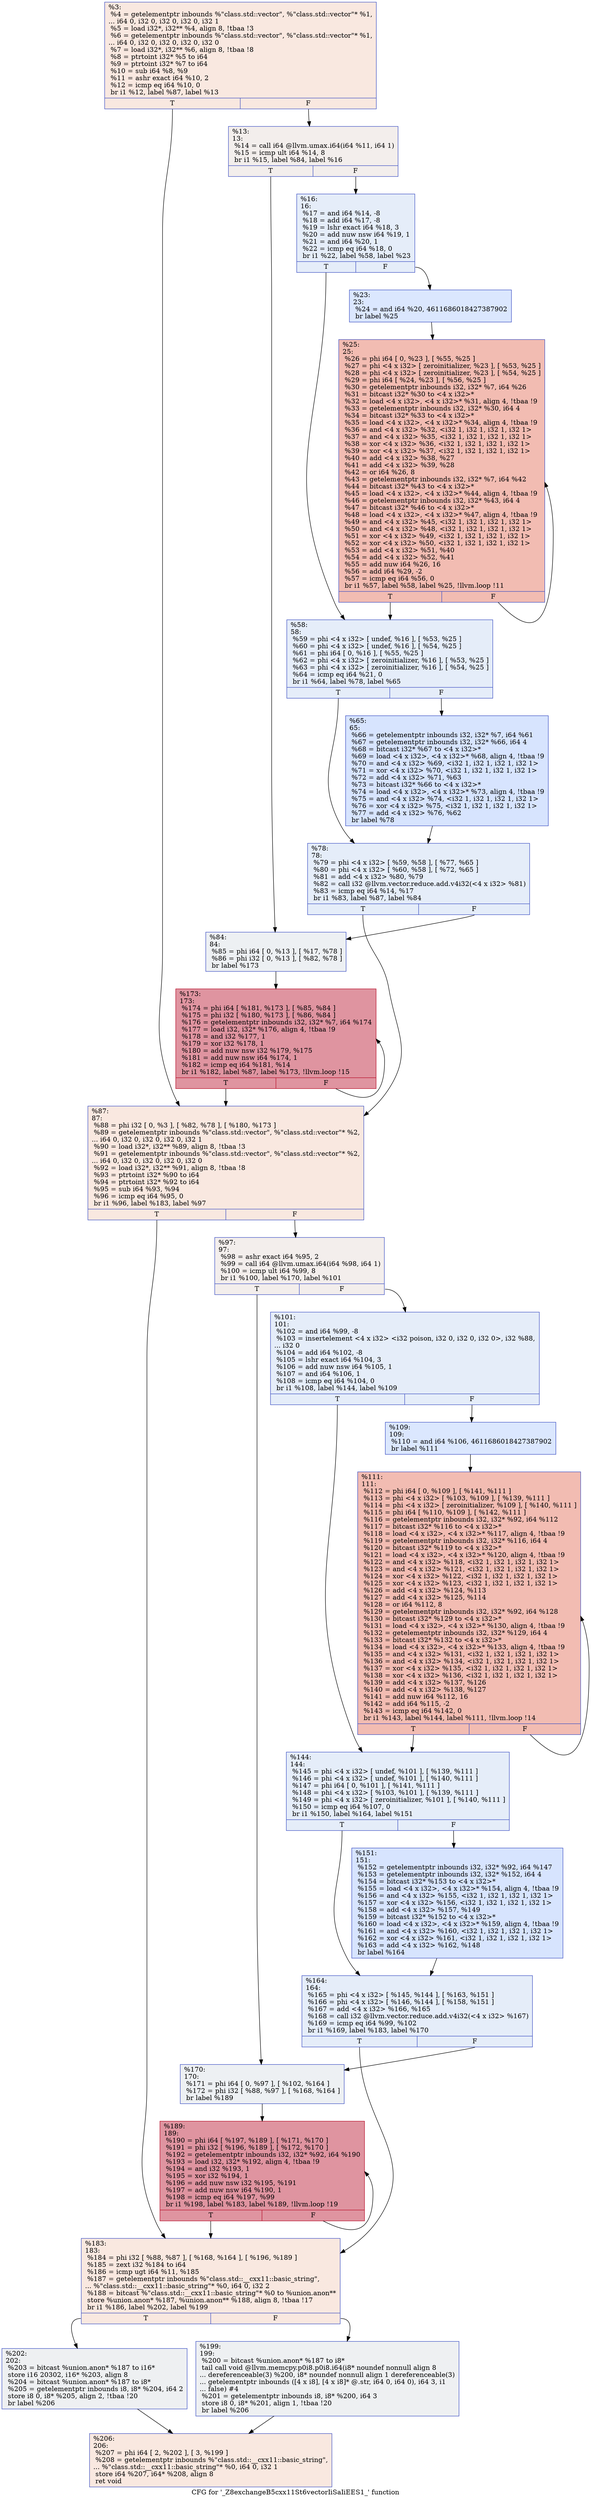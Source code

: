 digraph "CFG for '_Z8exchangeB5cxx11St6vectorIiSaIiEES1_' function" {
	label="CFG for '_Z8exchangeB5cxx11St6vectorIiSaIiEES1_' function";

	Node0x55813328cce0 [shape=record,color="#3d50c3ff", style=filled, fillcolor="#f1ccb870",label="{%3:\l  %4 = getelementptr inbounds %\"class.std::vector\", %\"class.std::vector\"* %1,\l... i64 0, i32 0, i32 0, i32 0, i32 1\l  %5 = load i32*, i32** %4, align 8, !tbaa !3\l  %6 = getelementptr inbounds %\"class.std::vector\", %\"class.std::vector\"* %1,\l... i64 0, i32 0, i32 0, i32 0, i32 0\l  %7 = load i32*, i32** %6, align 8, !tbaa !8\l  %8 = ptrtoint i32* %5 to i64\l  %9 = ptrtoint i32* %7 to i64\l  %10 = sub i64 %8, %9\l  %11 = ashr exact i64 %10, 2\l  %12 = icmp eq i64 %10, 0\l  br i1 %12, label %87, label %13\l|{<s0>T|<s1>F}}"];
	Node0x55813328cce0:s0 -> Node0x55813328d500;
	Node0x55813328cce0:s1 -> Node0x55813328e680;
	Node0x55813328e680 [shape=record,color="#3d50c3ff", style=filled, fillcolor="#e3d9d370",label="{%13:\l13:                                               \l  %14 = call i64 @llvm.umax.i64(i64 %11, i64 1)\l  %15 = icmp ult i64 %14, 8\l  br i1 %15, label %84, label %16\l|{<s0>T|<s1>F}}"];
	Node0x55813328e680:s0 -> Node0x55813328eb20;
	Node0x55813328e680:s1 -> Node0x55813328eb70;
	Node0x55813328eb70 [shape=record,color="#3d50c3ff", style=filled, fillcolor="#c5d6f270",label="{%16:\l16:                                               \l  %17 = and i64 %14, -8\l  %18 = add i64 %17, -8\l  %19 = lshr exact i64 %18, 3\l  %20 = add nuw nsw i64 %19, 1\l  %21 = and i64 %20, 1\l  %22 = icmp eq i64 %18, 0\l  br i1 %22, label %58, label %23\l|{<s0>T|<s1>F}}"];
	Node0x55813328eb70:s0 -> Node0x55813328efe0;
	Node0x55813328eb70:s1 -> Node0x55813328f030;
	Node0x55813328f030 [shape=record,color="#3d50c3ff", style=filled, fillcolor="#aec9fc70",label="{%23:\l23:                                               \l  %24 = and i64 %20, 4611686018427387902\l  br label %25\l}"];
	Node0x55813328f030 -> Node0x55813328f230;
	Node0x55813328f230 [shape=record,color="#3d50c3ff", style=filled, fillcolor="#e1675170",label="{%25:\l25:                                               \l  %26 = phi i64 [ 0, %23 ], [ %55, %25 ]\l  %27 = phi \<4 x i32\> [ zeroinitializer, %23 ], [ %53, %25 ]\l  %28 = phi \<4 x i32\> [ zeroinitializer, %23 ], [ %54, %25 ]\l  %29 = phi i64 [ %24, %23 ], [ %56, %25 ]\l  %30 = getelementptr inbounds i32, i32* %7, i64 %26\l  %31 = bitcast i32* %30 to \<4 x i32\>*\l  %32 = load \<4 x i32\>, \<4 x i32\>* %31, align 4, !tbaa !9\l  %33 = getelementptr inbounds i32, i32* %30, i64 4\l  %34 = bitcast i32* %33 to \<4 x i32\>*\l  %35 = load \<4 x i32\>, \<4 x i32\>* %34, align 4, !tbaa !9\l  %36 = and \<4 x i32\> %32, \<i32 1, i32 1, i32 1, i32 1\>\l  %37 = and \<4 x i32\> %35, \<i32 1, i32 1, i32 1, i32 1\>\l  %38 = xor \<4 x i32\> %36, \<i32 1, i32 1, i32 1, i32 1\>\l  %39 = xor \<4 x i32\> %37, \<i32 1, i32 1, i32 1, i32 1\>\l  %40 = add \<4 x i32\> %38, %27\l  %41 = add \<4 x i32\> %39, %28\l  %42 = or i64 %26, 8\l  %43 = getelementptr inbounds i32, i32* %7, i64 %42\l  %44 = bitcast i32* %43 to \<4 x i32\>*\l  %45 = load \<4 x i32\>, \<4 x i32\>* %44, align 4, !tbaa !9\l  %46 = getelementptr inbounds i32, i32* %43, i64 4\l  %47 = bitcast i32* %46 to \<4 x i32\>*\l  %48 = load \<4 x i32\>, \<4 x i32\>* %47, align 4, !tbaa !9\l  %49 = and \<4 x i32\> %45, \<i32 1, i32 1, i32 1, i32 1\>\l  %50 = and \<4 x i32\> %48, \<i32 1, i32 1, i32 1, i32 1\>\l  %51 = xor \<4 x i32\> %49, \<i32 1, i32 1, i32 1, i32 1\>\l  %52 = xor \<4 x i32\> %50, \<i32 1, i32 1, i32 1, i32 1\>\l  %53 = add \<4 x i32\> %51, %40\l  %54 = add \<4 x i32\> %52, %41\l  %55 = add nuw i64 %26, 16\l  %56 = add i64 %29, -2\l  %57 = icmp eq i64 %56, 0\l  br i1 %57, label %58, label %25, !llvm.loop !11\l|{<s0>T|<s1>F}}"];
	Node0x55813328f230:s0 -> Node0x55813328efe0;
	Node0x55813328f230:s1 -> Node0x55813328f230;
	Node0x55813328efe0 [shape=record,color="#3d50c3ff", style=filled, fillcolor="#c5d6f270",label="{%58:\l58:                                               \l  %59 = phi \<4 x i32\> [ undef, %16 ], [ %53, %25 ]\l  %60 = phi \<4 x i32\> [ undef, %16 ], [ %54, %25 ]\l  %61 = phi i64 [ 0, %16 ], [ %55, %25 ]\l  %62 = phi \<4 x i32\> [ zeroinitializer, %16 ], [ %53, %25 ]\l  %63 = phi \<4 x i32\> [ zeroinitializer, %16 ], [ %54, %25 ]\l  %64 = icmp eq i64 %21, 0\l  br i1 %64, label %78, label %65\l|{<s0>T|<s1>F}}"];
	Node0x55813328efe0:s0 -> Node0x5581332927a0;
	Node0x55813328efe0:s1 -> Node0x5581332927f0;
	Node0x5581332927f0 [shape=record,color="#3d50c3ff", style=filled, fillcolor="#a5c3fe70",label="{%65:\l65:                                               \l  %66 = getelementptr inbounds i32, i32* %7, i64 %61\l  %67 = getelementptr inbounds i32, i32* %66, i64 4\l  %68 = bitcast i32* %67 to \<4 x i32\>*\l  %69 = load \<4 x i32\>, \<4 x i32\>* %68, align 4, !tbaa !9\l  %70 = and \<4 x i32\> %69, \<i32 1, i32 1, i32 1, i32 1\>\l  %71 = xor \<4 x i32\> %70, \<i32 1, i32 1, i32 1, i32 1\>\l  %72 = add \<4 x i32\> %71, %63\l  %73 = bitcast i32* %66 to \<4 x i32\>*\l  %74 = load \<4 x i32\>, \<4 x i32\>* %73, align 4, !tbaa !9\l  %75 = and \<4 x i32\> %74, \<i32 1, i32 1, i32 1, i32 1\>\l  %76 = xor \<4 x i32\> %75, \<i32 1, i32 1, i32 1, i32 1\>\l  %77 = add \<4 x i32\> %76, %62\l  br label %78\l}"];
	Node0x5581332927f0 -> Node0x5581332927a0;
	Node0x5581332927a0 [shape=record,color="#3d50c3ff", style=filled, fillcolor="#c5d6f270",label="{%78:\l78:                                               \l  %79 = phi \<4 x i32\> [ %59, %58 ], [ %77, %65 ]\l  %80 = phi \<4 x i32\> [ %60, %58 ], [ %72, %65 ]\l  %81 = add \<4 x i32\> %80, %79\l  %82 = call i32 @llvm.vector.reduce.add.v4i32(\<4 x i32\> %81)\l  %83 = icmp eq i64 %14, %17\l  br i1 %83, label %87, label %84\l|{<s0>T|<s1>F}}"];
	Node0x5581332927a0:s0 -> Node0x55813328d500;
	Node0x5581332927a0:s1 -> Node0x55813328eb20;
	Node0x55813328eb20 [shape=record,color="#3d50c3ff", style=filled, fillcolor="#d6dce470",label="{%84:\l84:                                               \l  %85 = phi i64 [ 0, %13 ], [ %17, %78 ]\l  %86 = phi i32 [ 0, %13 ], [ %82, %78 ]\l  br label %173\l}"];
	Node0x55813328eb20 -> Node0x558133293680;
	Node0x55813328d500 [shape=record,color="#3d50c3ff", style=filled, fillcolor="#f1ccb870",label="{%87:\l87:                                               \l  %88 = phi i32 [ 0, %3 ], [ %82, %78 ], [ %180, %173 ]\l  %89 = getelementptr inbounds %\"class.std::vector\", %\"class.std::vector\"* %2,\l... i64 0, i32 0, i32 0, i32 0, i32 1\l  %90 = load i32*, i32** %89, align 8, !tbaa !3\l  %91 = getelementptr inbounds %\"class.std::vector\", %\"class.std::vector\"* %2,\l... i64 0, i32 0, i32 0, i32 0, i32 0\l  %92 = load i32*, i32** %91, align 8, !tbaa !8\l  %93 = ptrtoint i32* %90 to i64\l  %94 = ptrtoint i32* %92 to i64\l  %95 = sub i64 %93, %94\l  %96 = icmp eq i64 %95, 0\l  br i1 %96, label %183, label %97\l|{<s0>T|<s1>F}}"];
	Node0x55813328d500:s0 -> Node0x558133294950;
	Node0x55813328d500:s1 -> Node0x5581332949a0;
	Node0x5581332949a0 [shape=record,color="#3d50c3ff", style=filled, fillcolor="#e3d9d370",label="{%97:\l97:                                               \l  %98 = ashr exact i64 %95, 2\l  %99 = call i64 @llvm.umax.i64(i64 %98, i64 1)\l  %100 = icmp ult i64 %99, 8\l  br i1 %100, label %170, label %101\l|{<s0>T|<s1>F}}"];
	Node0x5581332949a0:s0 -> Node0x558133294cf0;
	Node0x5581332949a0:s1 -> Node0x558133294d40;
	Node0x558133294d40 [shape=record,color="#3d50c3ff", style=filled, fillcolor="#c5d6f270",label="{%101:\l101:                                              \l  %102 = and i64 %99, -8\l  %103 = insertelement \<4 x i32\> \<i32 poison, i32 0, i32 0, i32 0\>, i32 %88,\l... i32 0\l  %104 = add i64 %102, -8\l  %105 = lshr exact i64 %104, 3\l  %106 = add nuw nsw i64 %105, 1\l  %107 = and i64 %106, 1\l  %108 = icmp eq i64 %104, 0\l  br i1 %108, label %144, label %109\l|{<s0>T|<s1>F}}"];
	Node0x558133294d40:s0 -> Node0x558133295700;
	Node0x558133294d40:s1 -> Node0x558133295750;
	Node0x558133295750 [shape=record,color="#3d50c3ff", style=filled, fillcolor="#aec9fc70",label="{%109:\l109:                                              \l  %110 = and i64 %106, 4611686018427387902\l  br label %111\l}"];
	Node0x558133295750 -> Node0x558133295920;
	Node0x558133295920 [shape=record,color="#3d50c3ff", style=filled, fillcolor="#e1675170",label="{%111:\l111:                                              \l  %112 = phi i64 [ 0, %109 ], [ %141, %111 ]\l  %113 = phi \<4 x i32\> [ %103, %109 ], [ %139, %111 ]\l  %114 = phi \<4 x i32\> [ zeroinitializer, %109 ], [ %140, %111 ]\l  %115 = phi i64 [ %110, %109 ], [ %142, %111 ]\l  %116 = getelementptr inbounds i32, i32* %92, i64 %112\l  %117 = bitcast i32* %116 to \<4 x i32\>*\l  %118 = load \<4 x i32\>, \<4 x i32\>* %117, align 4, !tbaa !9\l  %119 = getelementptr inbounds i32, i32* %116, i64 4\l  %120 = bitcast i32* %119 to \<4 x i32\>*\l  %121 = load \<4 x i32\>, \<4 x i32\>* %120, align 4, !tbaa !9\l  %122 = and \<4 x i32\> %118, \<i32 1, i32 1, i32 1, i32 1\>\l  %123 = and \<4 x i32\> %121, \<i32 1, i32 1, i32 1, i32 1\>\l  %124 = xor \<4 x i32\> %122, \<i32 1, i32 1, i32 1, i32 1\>\l  %125 = xor \<4 x i32\> %123, \<i32 1, i32 1, i32 1, i32 1\>\l  %126 = add \<4 x i32\> %124, %113\l  %127 = add \<4 x i32\> %125, %114\l  %128 = or i64 %112, 8\l  %129 = getelementptr inbounds i32, i32* %92, i64 %128\l  %130 = bitcast i32* %129 to \<4 x i32\>*\l  %131 = load \<4 x i32\>, \<4 x i32\>* %130, align 4, !tbaa !9\l  %132 = getelementptr inbounds i32, i32* %129, i64 4\l  %133 = bitcast i32* %132 to \<4 x i32\>*\l  %134 = load \<4 x i32\>, \<4 x i32\>* %133, align 4, !tbaa !9\l  %135 = and \<4 x i32\> %131, \<i32 1, i32 1, i32 1, i32 1\>\l  %136 = and \<4 x i32\> %134, \<i32 1, i32 1, i32 1, i32 1\>\l  %137 = xor \<4 x i32\> %135, \<i32 1, i32 1, i32 1, i32 1\>\l  %138 = xor \<4 x i32\> %136, \<i32 1, i32 1, i32 1, i32 1\>\l  %139 = add \<4 x i32\> %137, %126\l  %140 = add \<4 x i32\> %138, %127\l  %141 = add nuw i64 %112, 16\l  %142 = add i64 %115, -2\l  %143 = icmp eq i64 %142, 0\l  br i1 %143, label %144, label %111, !llvm.loop !14\l|{<s0>T|<s1>F}}"];
	Node0x558133295920:s0 -> Node0x558133295700;
	Node0x558133295920:s1 -> Node0x558133295920;
	Node0x558133295700 [shape=record,color="#3d50c3ff", style=filled, fillcolor="#c5d6f270",label="{%144:\l144:                                              \l  %145 = phi \<4 x i32\> [ undef, %101 ], [ %139, %111 ]\l  %146 = phi \<4 x i32\> [ undef, %101 ], [ %140, %111 ]\l  %147 = phi i64 [ 0, %101 ], [ %141, %111 ]\l  %148 = phi \<4 x i32\> [ %103, %101 ], [ %139, %111 ]\l  %149 = phi \<4 x i32\> [ zeroinitializer, %101 ], [ %140, %111 ]\l  %150 = icmp eq i64 %107, 0\l  br i1 %150, label %164, label %151\l|{<s0>T|<s1>F}}"];
	Node0x558133295700:s0 -> Node0x558133297a60;
	Node0x558133295700:s1 -> Node0x558133297ab0;
	Node0x558133297ab0 [shape=record,color="#3d50c3ff", style=filled, fillcolor="#a5c3fe70",label="{%151:\l151:                                              \l  %152 = getelementptr inbounds i32, i32* %92, i64 %147\l  %153 = getelementptr inbounds i32, i32* %152, i64 4\l  %154 = bitcast i32* %153 to \<4 x i32\>*\l  %155 = load \<4 x i32\>, \<4 x i32\>* %154, align 4, !tbaa !9\l  %156 = and \<4 x i32\> %155, \<i32 1, i32 1, i32 1, i32 1\>\l  %157 = xor \<4 x i32\> %156, \<i32 1, i32 1, i32 1, i32 1\>\l  %158 = add \<4 x i32\> %157, %149\l  %159 = bitcast i32* %152 to \<4 x i32\>*\l  %160 = load \<4 x i32\>, \<4 x i32\>* %159, align 4, !tbaa !9\l  %161 = and \<4 x i32\> %160, \<i32 1, i32 1, i32 1, i32 1\>\l  %162 = xor \<4 x i32\> %161, \<i32 1, i32 1, i32 1, i32 1\>\l  %163 = add \<4 x i32\> %162, %148\l  br label %164\l}"];
	Node0x558133297ab0 -> Node0x558133297a60;
	Node0x558133297a60 [shape=record,color="#3d50c3ff", style=filled, fillcolor="#c5d6f270",label="{%164:\l164:                                              \l  %165 = phi \<4 x i32\> [ %145, %144 ], [ %163, %151 ]\l  %166 = phi \<4 x i32\> [ %146, %144 ], [ %158, %151 ]\l  %167 = add \<4 x i32\> %166, %165\l  %168 = call i32 @llvm.vector.reduce.add.v4i32(\<4 x i32\> %167)\l  %169 = icmp eq i64 %99, %102\l  br i1 %169, label %183, label %170\l|{<s0>T|<s1>F}}"];
	Node0x558133297a60:s0 -> Node0x558133294950;
	Node0x558133297a60:s1 -> Node0x558133294cf0;
	Node0x558133294cf0 [shape=record,color="#3d50c3ff", style=filled, fillcolor="#d6dce470",label="{%170:\l170:                                              \l  %171 = phi i64 [ 0, %97 ], [ %102, %164 ]\l  %172 = phi i32 [ %88, %97 ], [ %168, %164 ]\l  br label %189\l}"];
	Node0x558133294cf0 -> Node0x558133298820;
	Node0x558133293680 [shape=record,color="#b70d28ff", style=filled, fillcolor="#b70d2870",label="{%173:\l173:                                              \l  %174 = phi i64 [ %181, %173 ], [ %85, %84 ]\l  %175 = phi i32 [ %180, %173 ], [ %86, %84 ]\l  %176 = getelementptr inbounds i32, i32* %7, i64 %174\l  %177 = load i32, i32* %176, align 4, !tbaa !9\l  %178 = and i32 %177, 1\l  %179 = xor i32 %178, 1\l  %180 = add nuw nsw i32 %179, %175\l  %181 = add nuw nsw i64 %174, 1\l  %182 = icmp eq i64 %181, %14\l  br i1 %182, label %87, label %173, !llvm.loop !15\l|{<s0>T|<s1>F}}"];
	Node0x558133293680:s0 -> Node0x55813328d500;
	Node0x558133293680:s1 -> Node0x558133293680;
	Node0x558133294950 [shape=record,color="#3d50c3ff", style=filled, fillcolor="#f1ccb870",label="{%183:\l183:                                              \l  %184 = phi i32 [ %88, %87 ], [ %168, %164 ], [ %196, %189 ]\l  %185 = zext i32 %184 to i64\l  %186 = icmp ugt i64 %11, %185\l  %187 = getelementptr inbounds %\"class.std::__cxx11::basic_string\",\l... %\"class.std::__cxx11::basic_string\"* %0, i64 0, i32 2\l  %188 = bitcast %\"class.std::__cxx11::basic_string\"* %0 to %union.anon**\l  store %union.anon* %187, %union.anon** %188, align 8, !tbaa !17\l  br i1 %186, label %202, label %199\l|{<s0>T|<s1>F}}"];
	Node0x558133294950:s0 -> Node0x558133299380;
	Node0x558133294950:s1 -> Node0x5581332993d0;
	Node0x558133298820 [shape=record,color="#b70d28ff", style=filled, fillcolor="#b70d2870",label="{%189:\l189:                                              \l  %190 = phi i64 [ %197, %189 ], [ %171, %170 ]\l  %191 = phi i32 [ %196, %189 ], [ %172, %170 ]\l  %192 = getelementptr inbounds i32, i32* %92, i64 %190\l  %193 = load i32, i32* %192, align 4, !tbaa !9\l  %194 = and i32 %193, 1\l  %195 = xor i32 %194, 1\l  %196 = add nuw nsw i32 %195, %191\l  %197 = add nuw nsw i64 %190, 1\l  %198 = icmp eq i64 %197, %99\l  br i1 %198, label %183, label %189, !llvm.loop !19\l|{<s0>T|<s1>F}}"];
	Node0x558133298820:s0 -> Node0x558133294950;
	Node0x558133298820:s1 -> Node0x558133298820;
	Node0x5581332993d0 [shape=record,color="#3d50c3ff", style=filled, fillcolor="#d9dce170",label="{%199:\l199:                                              \l  %200 = bitcast %union.anon* %187 to i8*\l  tail call void @llvm.memcpy.p0i8.p0i8.i64(i8* noundef nonnull align 8\l... dereferenceable(3) %200, i8* noundef nonnull align 1 dereferenceable(3)\l... getelementptr inbounds ([4 x i8], [4 x i8]* @.str, i64 0, i64 0), i64 3, i1\l... false) #4\l  %201 = getelementptr inbounds i8, i8* %200, i64 3\l  store i8 0, i8* %201, align 1, !tbaa !20\l  br label %206\l}"];
	Node0x5581332993d0 -> Node0x55813329a1f0;
	Node0x558133299380 [shape=record,color="#3d50c3ff", style=filled, fillcolor="#d9dce170",label="{%202:\l202:                                              \l  %203 = bitcast %union.anon* %187 to i16*\l  store i16 20302, i16* %203, align 8\l  %204 = bitcast %union.anon* %187 to i8*\l  %205 = getelementptr inbounds i8, i8* %204, i64 2\l  store i8 0, i8* %205, align 2, !tbaa !20\l  br label %206\l}"];
	Node0x558133299380 -> Node0x55813329a1f0;
	Node0x55813329a1f0 [shape=record,color="#3d50c3ff", style=filled, fillcolor="#f1ccb870",label="{%206:\l206:                                              \l  %207 = phi i64 [ 2, %202 ], [ 3, %199 ]\l  %208 = getelementptr inbounds %\"class.std::__cxx11::basic_string\",\l... %\"class.std::__cxx11::basic_string\"* %0, i64 0, i32 1\l  store i64 %207, i64* %208, align 8\l  ret void\l}"];
}
